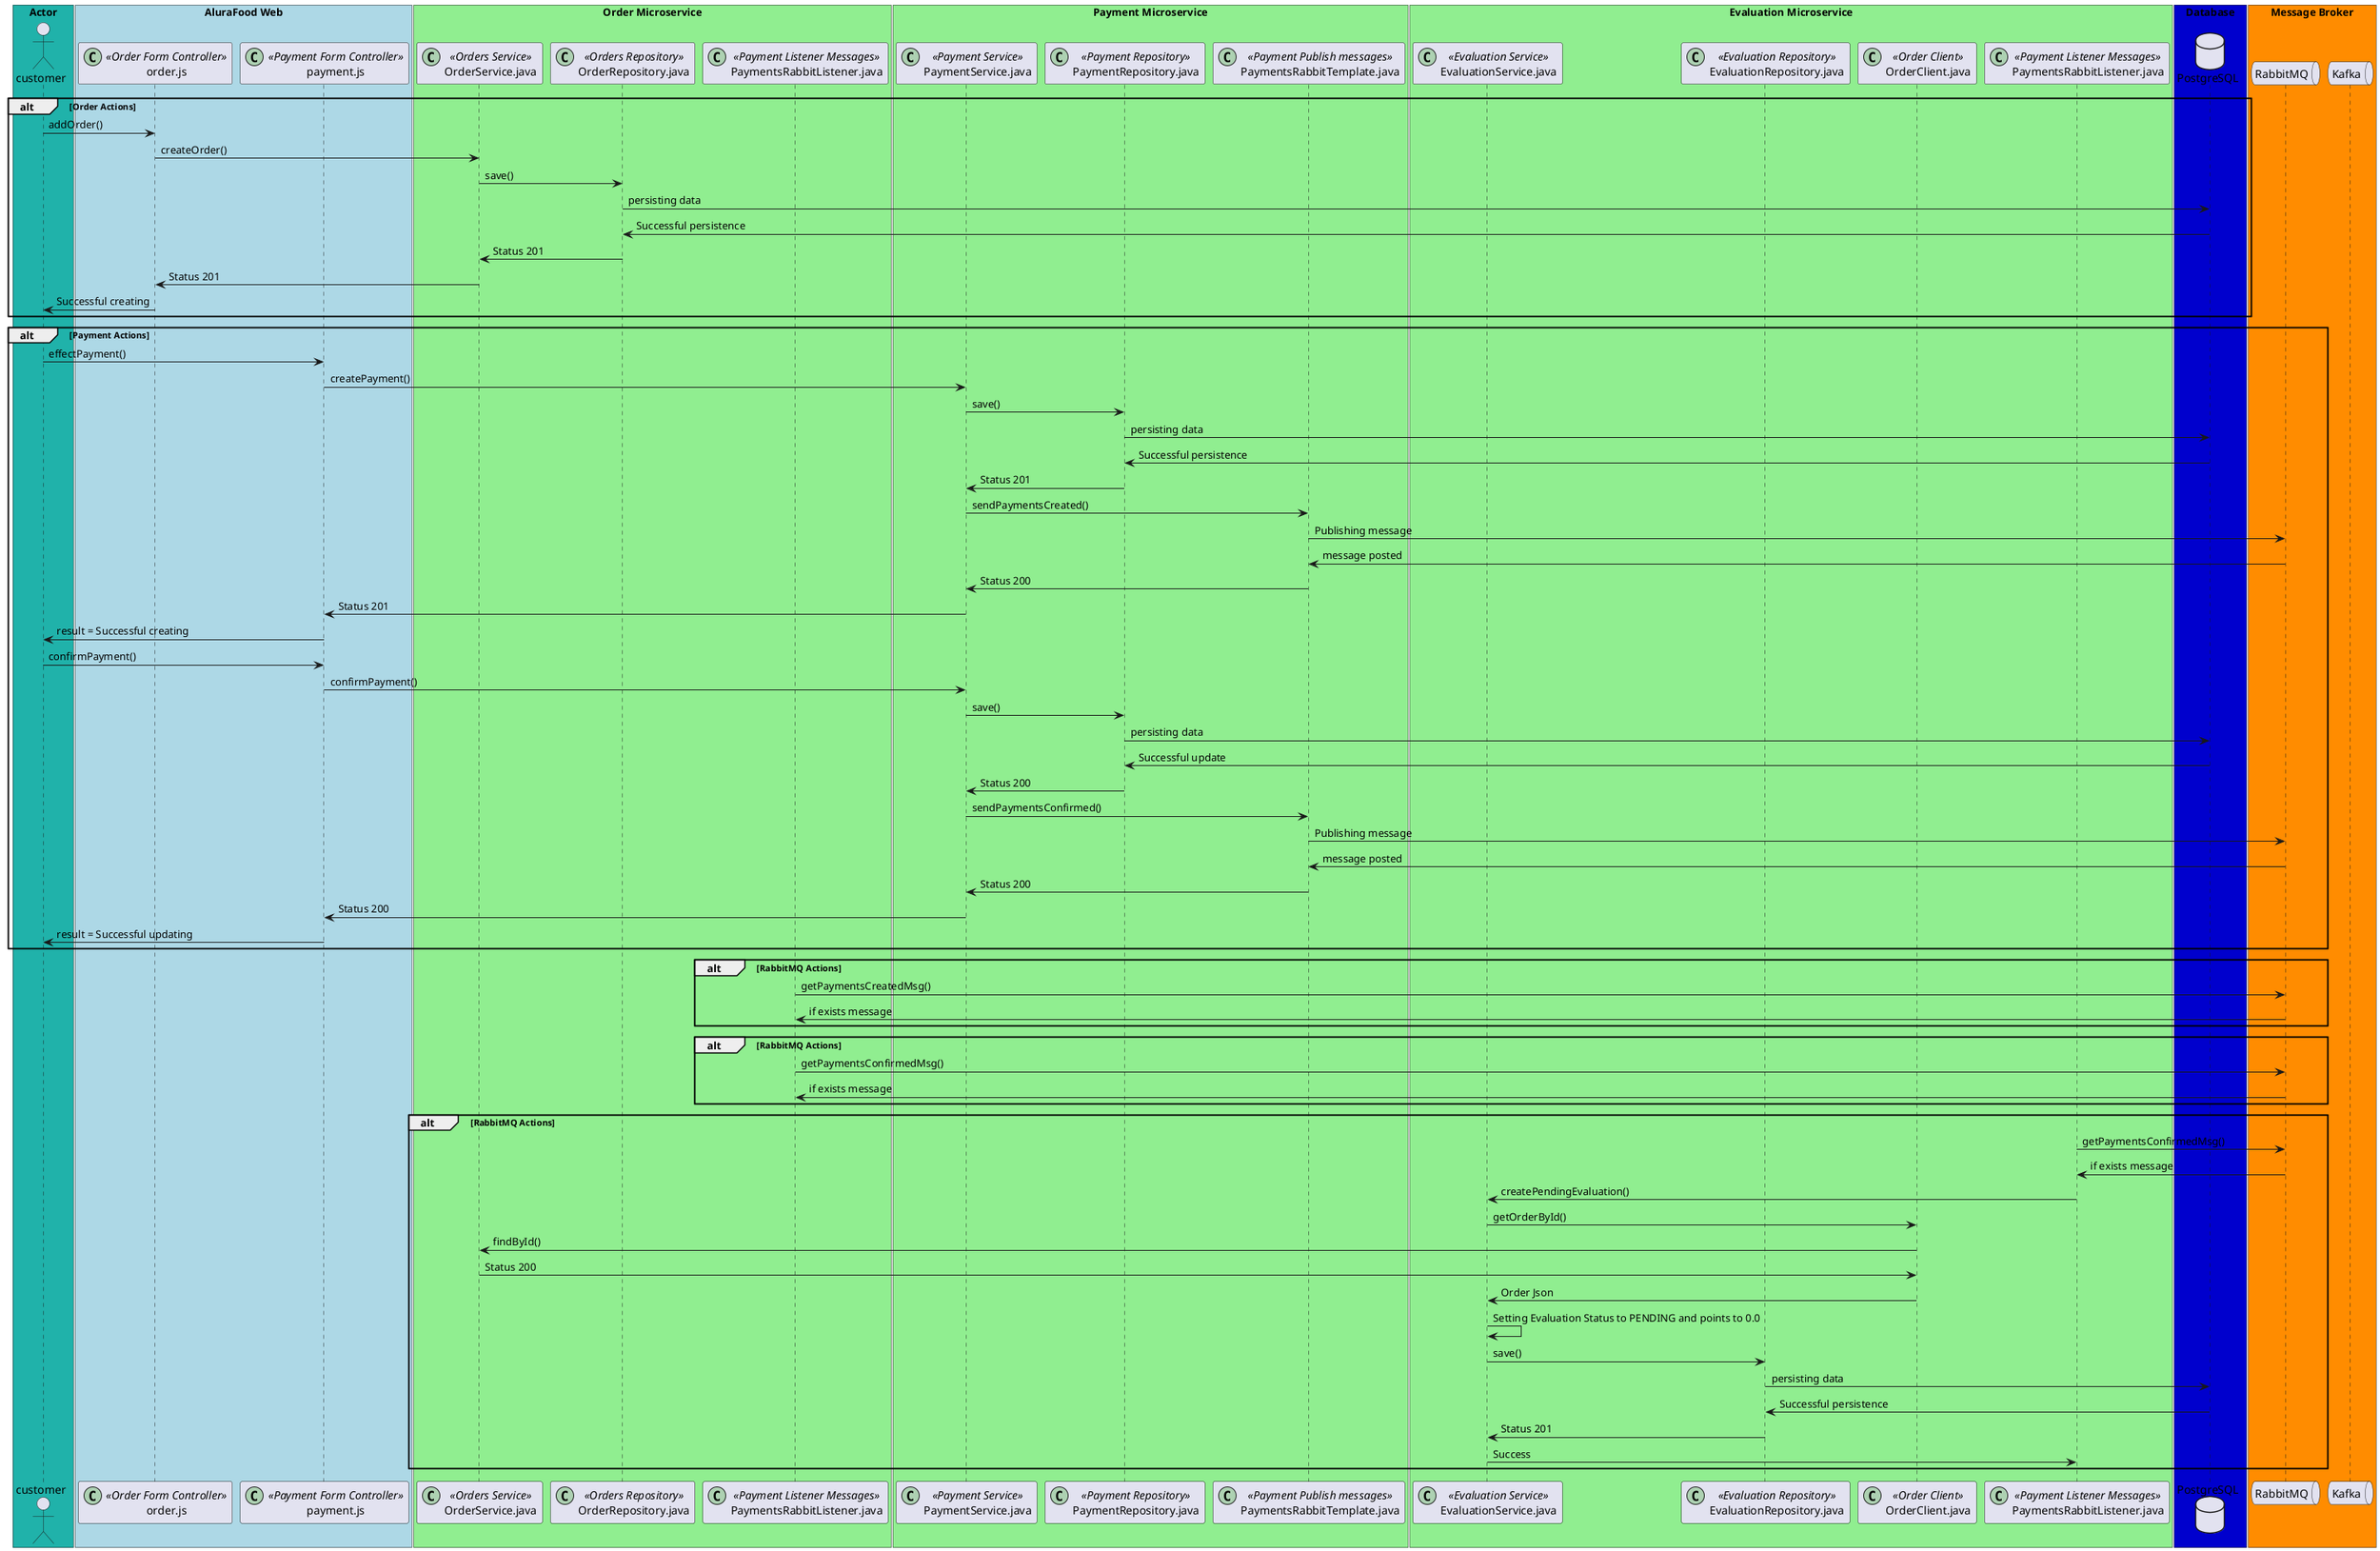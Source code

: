 @startuml

actor customer as user
participant "order.js" as orderForm <<(C,#ADD1B2) Order Form Controller>>
participant "payment.js" as paymentForm <<(C,#ADD1B2) Payment Form Controller>>
participant "OrderService.java" as orderService <<(C,#ADD1B2) Orders Service>>
participant "OrderRepository.java" as orderRepository <<(C,#ADD1B2) Orders Repository>>
participant "PaymentsRabbitListener.java" as paymentsRabbitListenerOrder <<(C,#ADD1B2) Payment Listener Messages>>
participant "EvaluationService.java" as evaluationService <<(C,#ADD1B2) Evaluation Service>>
participant "EvaluationRepository.java" as evaluationRepository <<(C,#ADD1B2) Evaluation Repository>>
participant "OrderClient.java" as orderClient <<(C,#ADD1B2) Order Client>>
participant "PaymentsRabbitListener.java" as paymentsRabbitListenerEvaluation <<(C,#ADD1B2) Payment Listener Messages>>
participant "PaymentService.java" as paymentService <<(C,#ADD1B2) Payment Service>>
participant "PaymentRepository.java" as paymentRepository <<(C,#ADD1B2) Payment Repository>>
participant "PaymentsRabbitTemplate.java" as paymentsRabbitTemplate <<(C,#ADD1B2) Payment Publish messages >>
database PostgreSQL as postgres
queue RabbitMQ as rabbit
queue Kafka as kaf

box "Actor" #LightSeaGreen
    participant user
end box

box "AluraFood Web" #LightBlue
    participant orderForm
    participant paymentForm
end box

box "Order Microservice" #LightGreen
    participant orderService
    participant orderRepository
    participant paymentsRabbitListenerOrder
end box

box "Payment Microservice" #LightGreen
    participant paymentService
    participant paymentRepository
    participant paymentsRabbitTemplate
end box

box "Evaluation Microservice" #LightGreen
    participant evaluationService
    participant evaluationRepository
    participant orderClient
    participant paymentsRabbitListenerEvaluation
end box

box "Database" #MediumBlue
    participant postgres
end box

box "Message Broker" #DarkOrange
    participant rabbit
    participant kaf
end box


alt Order Actions
    user -> orderForm : addOrder()
    orderForm -> orderService : createOrder()
    orderService -> orderRepository : save()
    orderRepository -> postgres : persisting data
    postgres -> orderRepository : Successful persistence
    orderRepository -> orderService : Status 201
    orderService -> orderForm : Status 201
    orderForm -> user : Successful creating
end alt

alt Payment Actions
    user -> paymentForm : effectPayment()
    paymentForm -> paymentService : createPayment()
    paymentService -> paymentRepository : save()
    paymentRepository -> postgres : persisting data
    postgres -> paymentRepository : Successful persistence
    paymentRepository -> paymentService : Status 201
    paymentService -> paymentsRabbitTemplate : sendPaymentsCreated()
    paymentsRabbitTemplate -> rabbit : Publishing message
    rabbit -> paymentsRabbitTemplate : message posted
    paymentsRabbitTemplate -> paymentService : Status 200
    paymentService -> paymentForm : Status 201
    paymentForm -> user : result = Successful creating

    user -> paymentForm : confirmPayment()
    paymentForm -> paymentService : confirmPayment()
    paymentService -> paymentRepository : save()
    paymentRepository -> postgres : persisting data
    postgres -> paymentRepository : Successful update
    paymentRepository -> paymentService : Status 200
    paymentService -> paymentsRabbitTemplate : sendPaymentsConfirmed()
    paymentsRabbitTemplate -> rabbit : Publishing message
    rabbit -> paymentsRabbitTemplate : message posted
    paymentsRabbitTemplate -> paymentService : Status 200
    paymentService -> paymentForm : Status 200
    paymentForm -> user : result = Successful updating
end alt

alt RabbitMQ Actions
    paymentsRabbitListenerOrder -> rabbit : getPaymentsCreatedMsg()
    rabbit -> paymentsRabbitListenerOrder : if exists message
end alt
alt RabbitMQ Actions
    paymentsRabbitListenerOrder -> rabbit : getPaymentsConfirmedMsg()
    rabbit -> paymentsRabbitListenerOrder : if exists message
end alt
alt RabbitMQ Actions
    paymentsRabbitListenerEvaluation -> rabbit : getPaymentsConfirmedMsg()
    rabbit -> paymentsRabbitListenerEvaluation : if exists message
    paymentsRabbitListenerEvaluation -> evaluationService :createPendingEvaluation()
    evaluationService -> orderClient : getOrderById()
    orderClient -> orderService : findById()
    orderService -> orderClient : Status 200
    orderClient -> evaluationService : Order Json
    evaluationService -> evaluationService : Setting Evaluation Status to PENDING and points to 0.0
    evaluationService -> evaluationRepository : save()
    evaluationRepository -> postgres : persisting data
    postgres -> evaluationRepository : Successful persistence
    evaluationRepository -> evaluationService : Status 201
    evaluationService -> paymentsRabbitListenerEvaluation : Success
end alt
@enduml